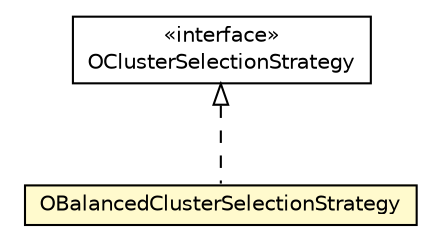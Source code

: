 #!/usr/local/bin/dot
#
# Class diagram 
# Generated by UMLGraph version R5_6-24-gf6e263 (http://www.umlgraph.org/)
#

digraph G {
	edge [fontname="Helvetica",fontsize=10,labelfontname="Helvetica",labelfontsize=10];
	node [fontname="Helvetica",fontsize=10,shape=plaintext];
	nodesep=0.25;
	ranksep=0.5;
	// com.orientechnologies.orient.core.metadata.schema.clusterselection.OBalancedClusterSelectionStrategy
	c687334 [label=<<table title="com.orientechnologies.orient.core.metadata.schema.clusterselection.OBalancedClusterSelectionStrategy" border="0" cellborder="1" cellspacing="0" cellpadding="2" port="p" bgcolor="lemonChiffon" href="./OBalancedClusterSelectionStrategy.html">
		<tr><td><table border="0" cellspacing="0" cellpadding="1">
<tr><td align="center" balign="center"> OBalancedClusterSelectionStrategy </td></tr>
		</table></td></tr>
		</table>>, URL="./OBalancedClusterSelectionStrategy.html", fontname="Helvetica", fontcolor="black", fontsize=10.0];
	// com.orientechnologies.orient.core.metadata.schema.clusterselection.OClusterSelectionStrategy
	c687337 [label=<<table title="com.orientechnologies.orient.core.metadata.schema.clusterselection.OClusterSelectionStrategy" border="0" cellborder="1" cellspacing="0" cellpadding="2" port="p" href="./OClusterSelectionStrategy.html">
		<tr><td><table border="0" cellspacing="0" cellpadding="1">
<tr><td align="center" balign="center"> &#171;interface&#187; </td></tr>
<tr><td align="center" balign="center"> OClusterSelectionStrategy </td></tr>
		</table></td></tr>
		</table>>, URL="./OClusterSelectionStrategy.html", fontname="Helvetica", fontcolor="black", fontsize=10.0];
	//com.orientechnologies.orient.core.metadata.schema.clusterselection.OBalancedClusterSelectionStrategy implements com.orientechnologies.orient.core.metadata.schema.clusterselection.OClusterSelectionStrategy
	c687337:p -> c687334:p [dir=back,arrowtail=empty,style=dashed];
}

